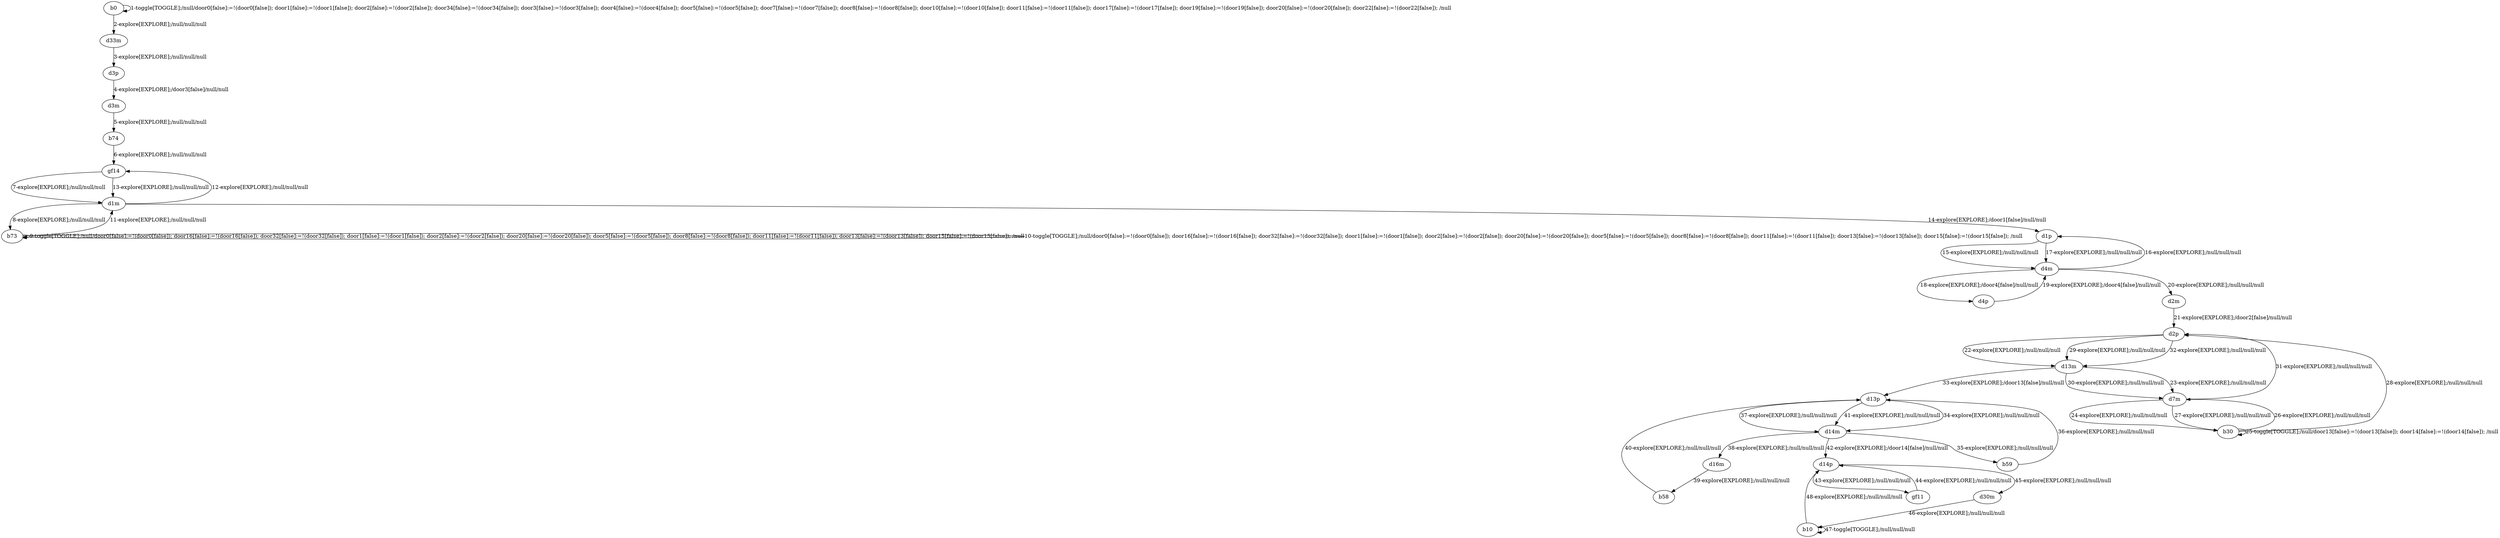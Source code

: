 # Total number of goals covered by this test: 1
# b10 --> b10

digraph g {
"b0" -> "b0" [label = "1-toggle[TOGGLE];/null/door0[false]:=!(door0[false]); door1[false]:=!(door1[false]); door2[false]:=!(door2[false]); door34[false]:=!(door34[false]); door3[false]:=!(door3[false]); door4[false]:=!(door4[false]); door5[false]:=!(door5[false]); door7[false]:=!(door7[false]); door8[false]:=!(door8[false]); door10[false]:=!(door10[false]); door11[false]:=!(door11[false]); door17[false]:=!(door17[false]); door19[false]:=!(door19[false]); door20[false]:=!(door20[false]); door22[false]:=!(door22[false]); /null"];
"b0" -> "d33m" [label = "2-explore[EXPLORE];/null/null/null"];
"d33m" -> "d3p" [label = "3-explore[EXPLORE];/null/null/null"];
"d3p" -> "d3m" [label = "4-explore[EXPLORE];/door3[false]/null/null"];
"d3m" -> "b74" [label = "5-explore[EXPLORE];/null/null/null"];
"b74" -> "gf14" [label = "6-explore[EXPLORE];/null/null/null"];
"gf14" -> "d1m" [label = "7-explore[EXPLORE];/null/null/null"];
"d1m" -> "b73" [label = "8-explore[EXPLORE];/null/null/null"];
"b73" -> "b73" [label = "9-toggle[TOGGLE];/null/door0[false]:=!(door0[false]); door16[false]:=!(door16[false]); door32[false]:=!(door32[false]); door1[false]:=!(door1[false]); door2[false]:=!(door2[false]); door20[false]:=!(door20[false]); door5[false]:=!(door5[false]); door8[false]:=!(door8[false]); door11[false]:=!(door11[false]); door13[false]:=!(door13[false]); door15[false]:=!(door15[false]); /null"];
"b73" -> "b73" [label = "10-toggle[TOGGLE];/null/door0[false]:=!(door0[false]); door16[false]:=!(door16[false]); door32[false]:=!(door32[false]); door1[false]:=!(door1[false]); door2[false]:=!(door2[false]); door20[false]:=!(door20[false]); door5[false]:=!(door5[false]); door8[false]:=!(door8[false]); door11[false]:=!(door11[false]); door13[false]:=!(door13[false]); door15[false]:=!(door15[false]); /null"];
"b73" -> "d1m" [label = "11-explore[EXPLORE];/null/null/null"];
"d1m" -> "gf14" [label = "12-explore[EXPLORE];/null/null/null"];
"gf14" -> "d1m" [label = "13-explore[EXPLORE];/null/null/null"];
"d1m" -> "d1p" [label = "14-explore[EXPLORE];/door1[false]/null/null"];
"d1p" -> "d4m" [label = "15-explore[EXPLORE];/null/null/null"];
"d4m" -> "d1p" [label = "16-explore[EXPLORE];/null/null/null"];
"d1p" -> "d4m" [label = "17-explore[EXPLORE];/null/null/null"];
"d4m" -> "d4p" [label = "18-explore[EXPLORE];/door4[false]/null/null"];
"d4p" -> "d4m" [label = "19-explore[EXPLORE];/door4[false]/null/null"];
"d4m" -> "d2m" [label = "20-explore[EXPLORE];/null/null/null"];
"d2m" -> "d2p" [label = "21-explore[EXPLORE];/door2[false]/null/null"];
"d2p" -> "d13m" [label = "22-explore[EXPLORE];/null/null/null"];
"d13m" -> "d7m" [label = "23-explore[EXPLORE];/null/null/null"];
"d7m" -> "b30" [label = "24-explore[EXPLORE];/null/null/null"];
"b30" -> "b30" [label = "25-toggle[TOGGLE];/null/door13[false]:=!(door13[false]); door14[false]:=!(door14[false]); /null"];
"b30" -> "d7m" [label = "26-explore[EXPLORE];/null/null/null"];
"d7m" -> "b30" [label = "27-explore[EXPLORE];/null/null/null"];
"b30" -> "d2p" [label = "28-explore[EXPLORE];/null/null/null"];
"d2p" -> "d13m" [label = "29-explore[EXPLORE];/null/null/null"];
"d13m" -> "d7m" [label = "30-explore[EXPLORE];/null/null/null"];
"d7m" -> "d2p" [label = "31-explore[EXPLORE];/null/null/null"];
"d2p" -> "d13m" [label = "32-explore[EXPLORE];/null/null/null"];
"d13m" -> "d13p" [label = "33-explore[EXPLORE];/door13[false]/null/null"];
"d13p" -> "d14m" [label = "34-explore[EXPLORE];/null/null/null"];
"d14m" -> "b59" [label = "35-explore[EXPLORE];/null/null/null"];
"b59" -> "d13p" [label = "36-explore[EXPLORE];/null/null/null"];
"d13p" -> "d14m" [label = "37-explore[EXPLORE];/null/null/null"];
"d14m" -> "d16m" [label = "38-explore[EXPLORE];/null/null/null"];
"d16m" -> "b58" [label = "39-explore[EXPLORE];/null/null/null"];
"b58" -> "d13p" [label = "40-explore[EXPLORE];/null/null/null"];
"d13p" -> "d14m" [label = "41-explore[EXPLORE];/null/null/null"];
"d14m" -> "d14p" [label = "42-explore[EXPLORE];/door14[false]/null/null"];
"d14p" -> "gf11" [label = "43-explore[EXPLORE];/null/null/null"];
"gf11" -> "d14p" [label = "44-explore[EXPLORE];/null/null/null"];
"d14p" -> "d30m" [label = "45-explore[EXPLORE];/null/null/null"];
"d30m" -> "b10" [label = "46-explore[EXPLORE];/null/null/null"];
"b10" -> "b10" [label = "47-toggle[TOGGLE];/null/null/null"];
"b10" -> "d14p" [label = "48-explore[EXPLORE];/null/null/null"];
}
